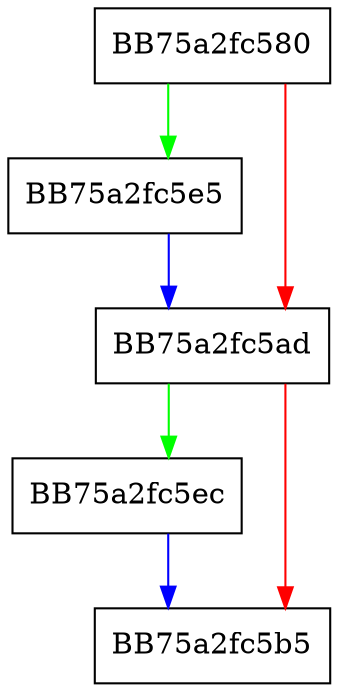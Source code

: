 digraph RpfAPI_vfo_write {
  node [shape="box"];
  graph [splines=ortho];
  BB75a2fc580 -> BB75a2fc5e5 [color="green"];
  BB75a2fc580 -> BB75a2fc5ad [color="red"];
  BB75a2fc5ad -> BB75a2fc5ec [color="green"];
  BB75a2fc5ad -> BB75a2fc5b5 [color="red"];
  BB75a2fc5e5 -> BB75a2fc5ad [color="blue"];
  BB75a2fc5ec -> BB75a2fc5b5 [color="blue"];
}